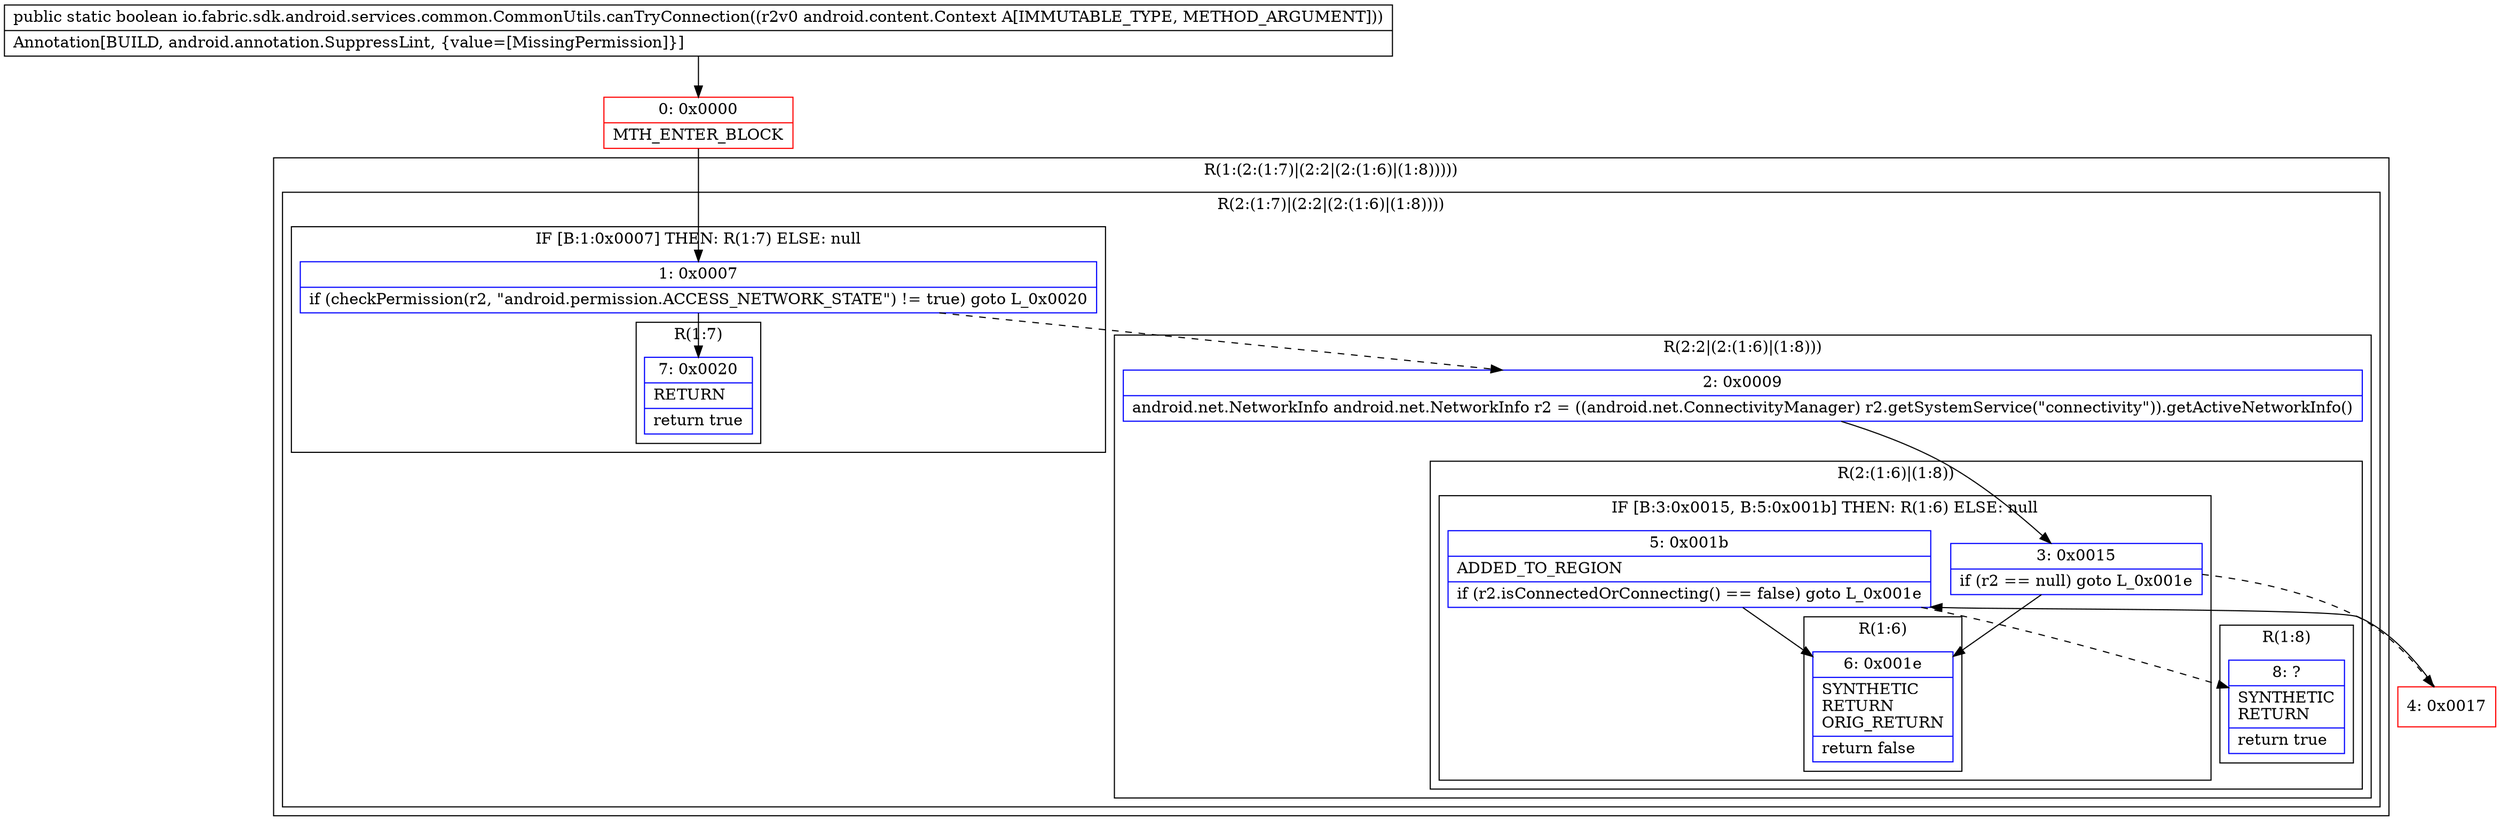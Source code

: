 digraph "CFG forio.fabric.sdk.android.services.common.CommonUtils.canTryConnection(Landroid\/content\/Context;)Z" {
subgraph cluster_Region_603180999 {
label = "R(1:(2:(1:7)|(2:2|(2:(1:6)|(1:8)))))";
node [shape=record,color=blue];
subgraph cluster_Region_1645434631 {
label = "R(2:(1:7)|(2:2|(2:(1:6)|(1:8))))";
node [shape=record,color=blue];
subgraph cluster_IfRegion_672745277 {
label = "IF [B:1:0x0007] THEN: R(1:7) ELSE: null";
node [shape=record,color=blue];
Node_1 [shape=record,label="{1\:\ 0x0007|if (checkPermission(r2, \"android.permission.ACCESS_NETWORK_STATE\") != true) goto L_0x0020\l}"];
subgraph cluster_Region_1817964020 {
label = "R(1:7)";
node [shape=record,color=blue];
Node_7 [shape=record,label="{7\:\ 0x0020|RETURN\l|return true\l}"];
}
}
subgraph cluster_Region_769946324 {
label = "R(2:2|(2:(1:6)|(1:8)))";
node [shape=record,color=blue];
Node_2 [shape=record,label="{2\:\ 0x0009|android.net.NetworkInfo android.net.NetworkInfo r2 = ((android.net.ConnectivityManager) r2.getSystemService(\"connectivity\")).getActiveNetworkInfo()\l}"];
subgraph cluster_Region_1374394959 {
label = "R(2:(1:6)|(1:8))";
node [shape=record,color=blue];
subgraph cluster_IfRegion_751131502 {
label = "IF [B:3:0x0015, B:5:0x001b] THEN: R(1:6) ELSE: null";
node [shape=record,color=blue];
Node_3 [shape=record,label="{3\:\ 0x0015|if (r2 == null) goto L_0x001e\l}"];
Node_5 [shape=record,label="{5\:\ 0x001b|ADDED_TO_REGION\l|if (r2.isConnectedOrConnecting() == false) goto L_0x001e\l}"];
subgraph cluster_Region_691557402 {
label = "R(1:6)";
node [shape=record,color=blue];
Node_6 [shape=record,label="{6\:\ 0x001e|SYNTHETIC\lRETURN\lORIG_RETURN\l|return false\l}"];
}
}
subgraph cluster_Region_1274732207 {
label = "R(1:8)";
node [shape=record,color=blue];
Node_8 [shape=record,label="{8\:\ ?|SYNTHETIC\lRETURN\l|return true\l}"];
}
}
}
}
}
Node_0 [shape=record,color=red,label="{0\:\ 0x0000|MTH_ENTER_BLOCK\l}"];
Node_4 [shape=record,color=red,label="{4\:\ 0x0017}"];
MethodNode[shape=record,label="{public static boolean io.fabric.sdk.android.services.common.CommonUtils.canTryConnection((r2v0 android.content.Context A[IMMUTABLE_TYPE, METHOD_ARGUMENT]))  | Annotation[BUILD, android.annotation.SuppressLint, \{value=[MissingPermission]\}]\l}"];
MethodNode -> Node_0;
Node_1 -> Node_2[style=dashed];
Node_1 -> Node_7;
Node_2 -> Node_3;
Node_3 -> Node_4[style=dashed];
Node_3 -> Node_6;
Node_5 -> Node_6;
Node_5 -> Node_8[style=dashed];
Node_0 -> Node_1;
Node_4 -> Node_5;
}

